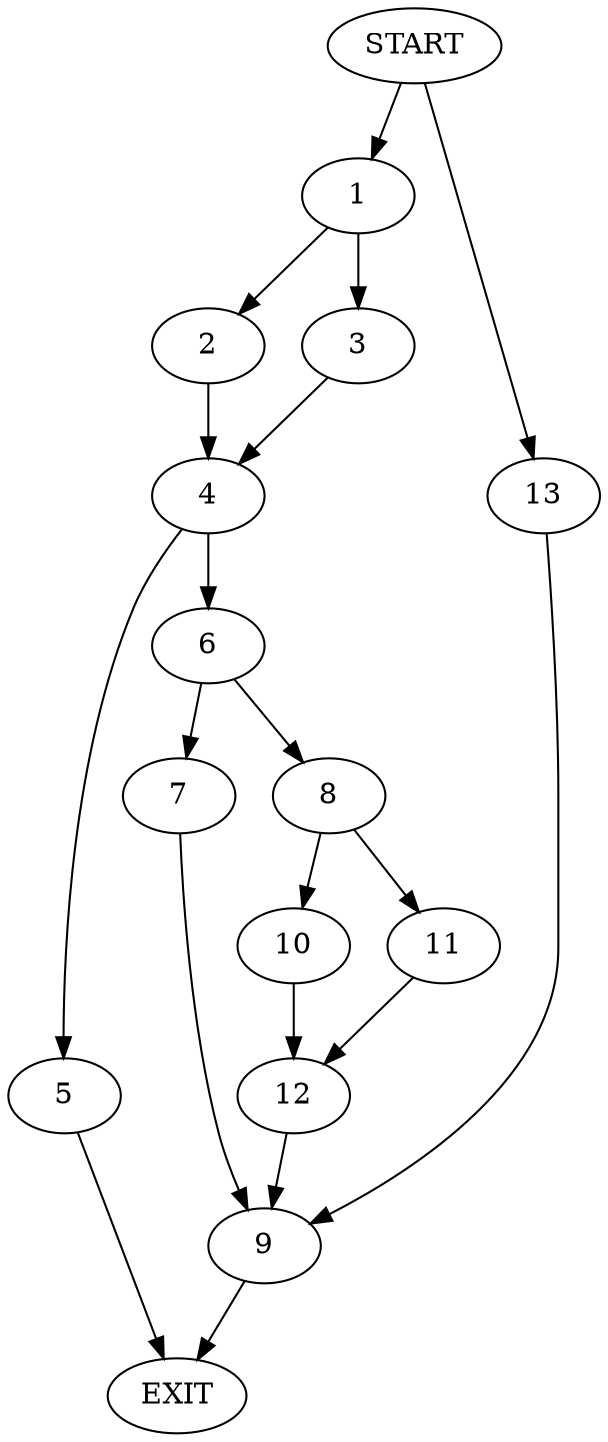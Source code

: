 digraph {
0 [label="START"]
14 [label="EXIT"]
0 -> 1
1 -> 2
1 -> 3
3 -> 4
2 -> 4
4 -> 5
4 -> 6
5 -> 14
6 -> 7
6 -> 8
7 -> 9
8 -> 10
8 -> 11
10 -> 12
11 -> 12
12 -> 9
9 -> 14
0 -> 13
13 -> 9
}
